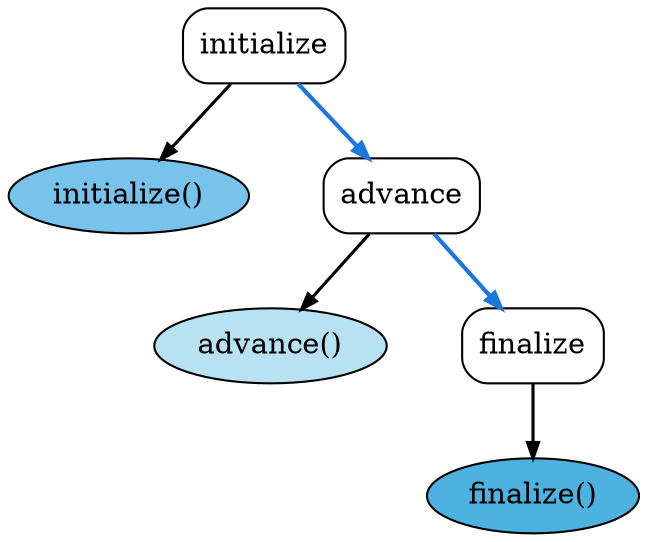 digraph "graph" {
	graph [nodesep=.5];
	node [color=black,
		fillcolor=lightgrey,
		fontcolor=black,
		shape=ellipse
	];
	edge [arrowhead=normal,
		arrowsize=0.75,
		arrowtail=normal,
		color=black,
		dir=forward,
		fillcolor=black,
		fontcolor=black,
		headport=c,
		tailport=c
	];
	initialize	[label=initialize,
		shape=box,
		style=rounded];
	"0x70fac0"	[fillcolor="#77c3ec",
		label="initialize()",
		style=filled];
	initialize:c -> "0x70fac0":c	[penwidth=1.5];
	advance	[label=advance,
		shape=box,
		style=rounded];
	initialize:c -> advance:c	[color="#1d76db",
		fillcolor="#1d76db",
		style=bold];
	"0x70fb20"	[fillcolor="#b8e2f2",
		label="advance()",
		style=filled];
	advance:c -> "0x70fb20":c	[penwidth=1.5];
	finalize	[label=finalize,
		shape=box,
		style=rounded];
	advance:c -> finalize:c	[color="#1d76db",
		fillcolor="#1d76db",
		style=bold];
	"0x70fb80"	[fillcolor="#4eb2e0",
		label="finalize()",
		style=filled];
	finalize:c -> "0x70fb80":c	[penwidth=1.5];
}
